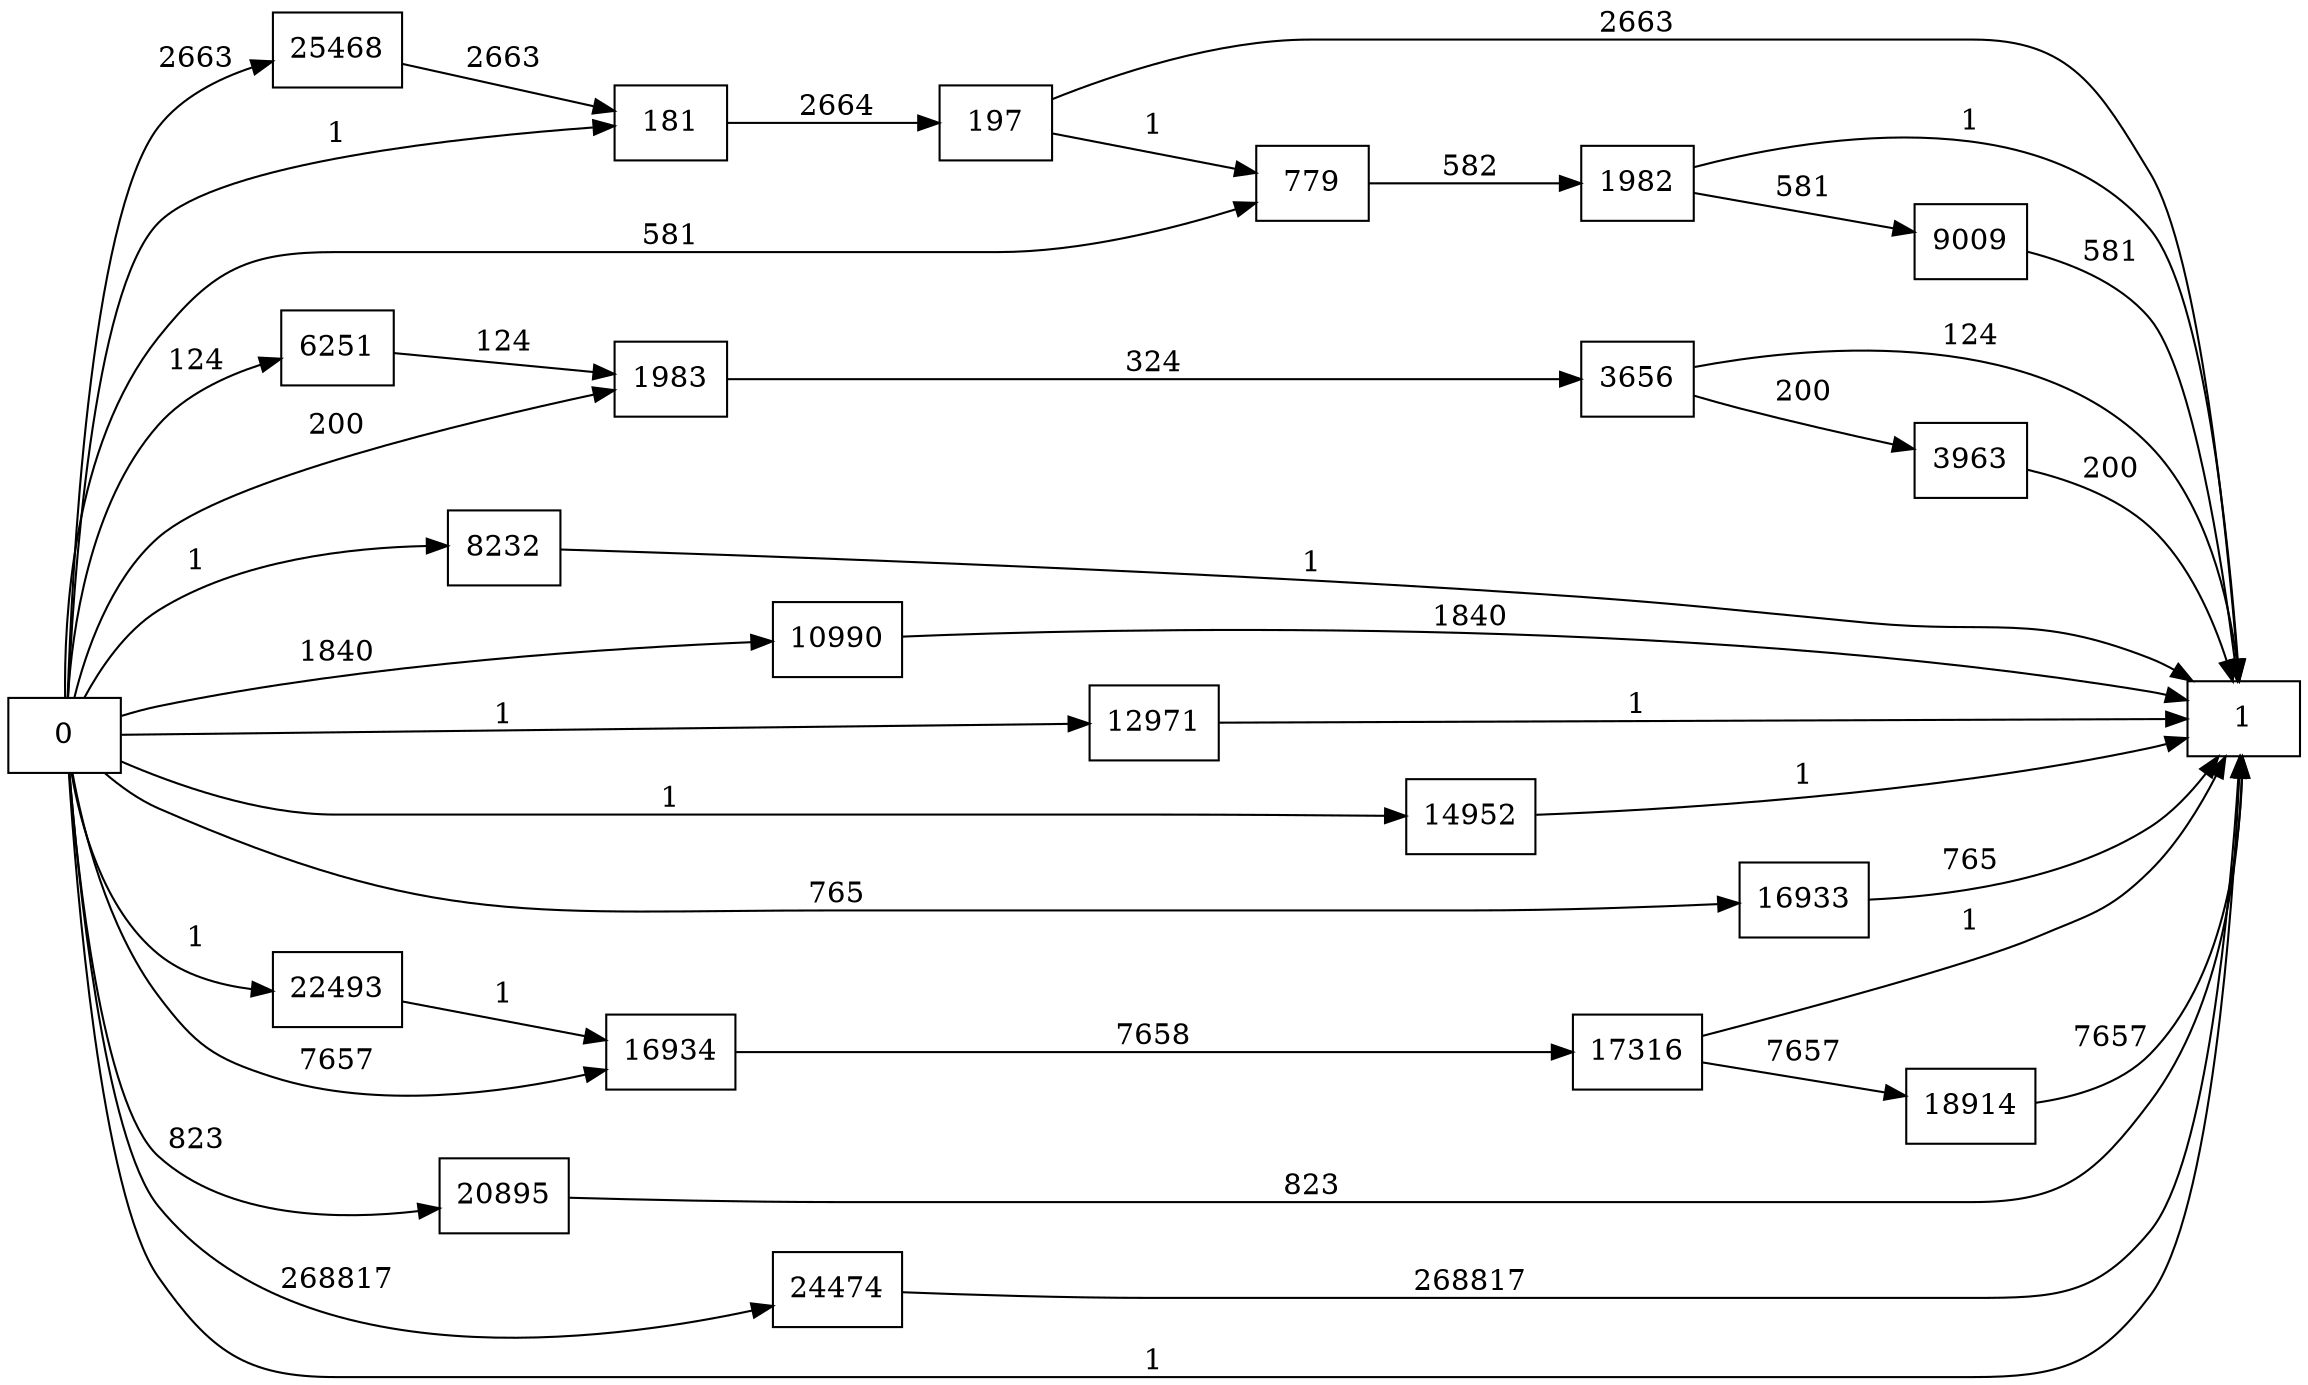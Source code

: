 digraph {
	graph [rankdir=LR]
	node [shape=rectangle]
	181 -> 197 [label=2664]
	197 -> 779 [label=1]
	197 -> 1 [label=2663]
	779 -> 1982 [label=582]
	1982 -> 1 [label=1]
	1982 -> 9009 [label=581]
	1983 -> 3656 [label=324]
	3656 -> 1 [label=124]
	3656 -> 3963 [label=200]
	3963 -> 1 [label=200]
	6251 -> 1983 [label=124]
	8232 -> 1 [label=1]
	9009 -> 1 [label=581]
	10990 -> 1 [label=1840]
	12971 -> 1 [label=1]
	14952 -> 1 [label=1]
	16933 -> 1 [label=765]
	16934 -> 17316 [label=7658]
	17316 -> 1 [label=1]
	17316 -> 18914 [label=7657]
	18914 -> 1 [label=7657]
	20895 -> 1 [label=823]
	22493 -> 16934 [label=1]
	24474 -> 1 [label=268817]
	25468 -> 181 [label=2663]
	0 -> 1983 [label=200]
	0 -> 779 [label=581]
	0 -> 16934 [label=7657]
	0 -> 181 [label=1]
	0 -> 1 [label=1]
	0 -> 6251 [label=124]
	0 -> 8232 [label=1]
	0 -> 10990 [label=1840]
	0 -> 12971 [label=1]
	0 -> 14952 [label=1]
	0 -> 16933 [label=765]
	0 -> 20895 [label=823]
	0 -> 22493 [label=1]
	0 -> 24474 [label=268817]
	0 -> 25468 [label=2663]
}

